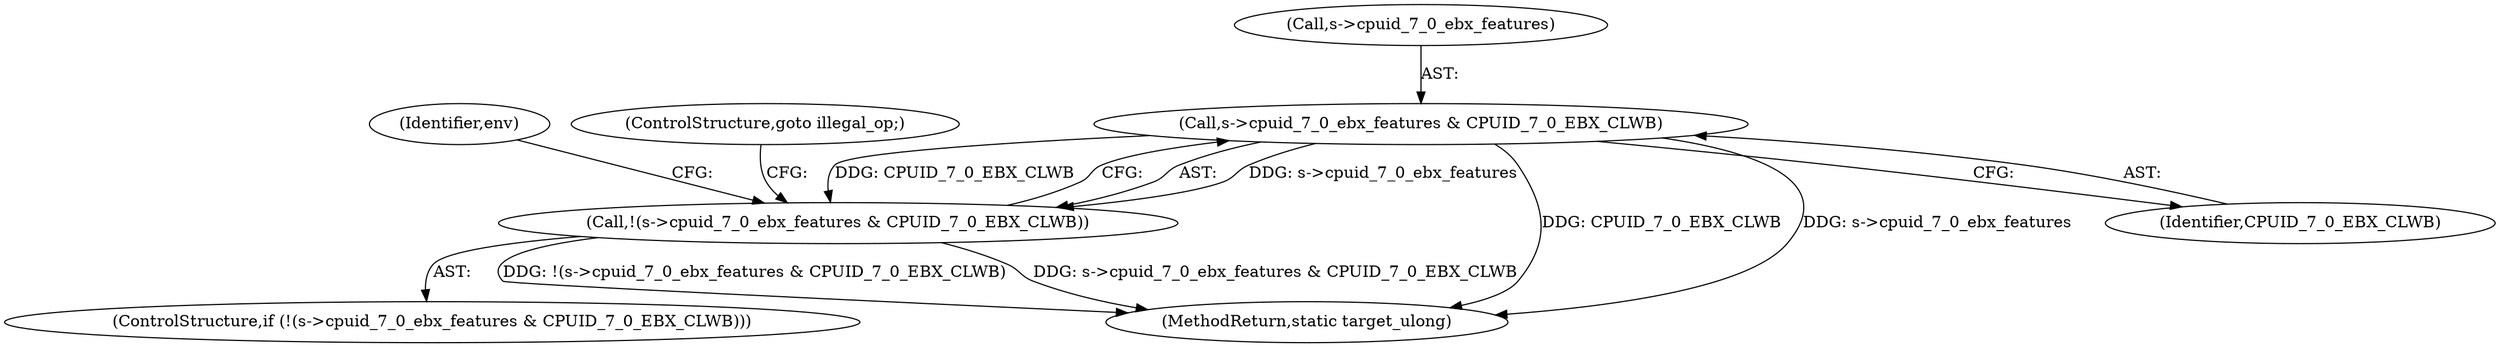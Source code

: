digraph "0_qemu_30663fd26c0307e414622c7a8607fbc04f92ec14@pointer" {
"1011393" [label="(Call,s->cpuid_7_0_ebx_features & CPUID_7_0_EBX_CLWB)"];
"1011392" [label="(Call,!(s->cpuid_7_0_ebx_features & CPUID_7_0_EBX_CLWB))"];
"1011401" [label="(Identifier,env)"];
"1011840" [label="(MethodReturn,static target_ulong)"];
"1011394" [label="(Call,s->cpuid_7_0_ebx_features)"];
"1011397" [label="(Identifier,CPUID_7_0_EBX_CLWB)"];
"1011392" [label="(Call,!(s->cpuid_7_0_ebx_features & CPUID_7_0_EBX_CLWB))"];
"1011393" [label="(Call,s->cpuid_7_0_ebx_features & CPUID_7_0_EBX_CLWB)"];
"1011391" [label="(ControlStructure,if (!(s->cpuid_7_0_ebx_features & CPUID_7_0_EBX_CLWB)))"];
"1011399" [label="(ControlStructure,goto illegal_op;)"];
"1011393" -> "1011392"  [label="AST: "];
"1011393" -> "1011397"  [label="CFG: "];
"1011394" -> "1011393"  [label="AST: "];
"1011397" -> "1011393"  [label="AST: "];
"1011392" -> "1011393"  [label="CFG: "];
"1011393" -> "1011840"  [label="DDG: CPUID_7_0_EBX_CLWB"];
"1011393" -> "1011840"  [label="DDG: s->cpuid_7_0_ebx_features"];
"1011393" -> "1011392"  [label="DDG: s->cpuid_7_0_ebx_features"];
"1011393" -> "1011392"  [label="DDG: CPUID_7_0_EBX_CLWB"];
"1011392" -> "1011391"  [label="AST: "];
"1011399" -> "1011392"  [label="CFG: "];
"1011401" -> "1011392"  [label="CFG: "];
"1011392" -> "1011840"  [label="DDG: !(s->cpuid_7_0_ebx_features & CPUID_7_0_EBX_CLWB)"];
"1011392" -> "1011840"  [label="DDG: s->cpuid_7_0_ebx_features & CPUID_7_0_EBX_CLWB"];
}
